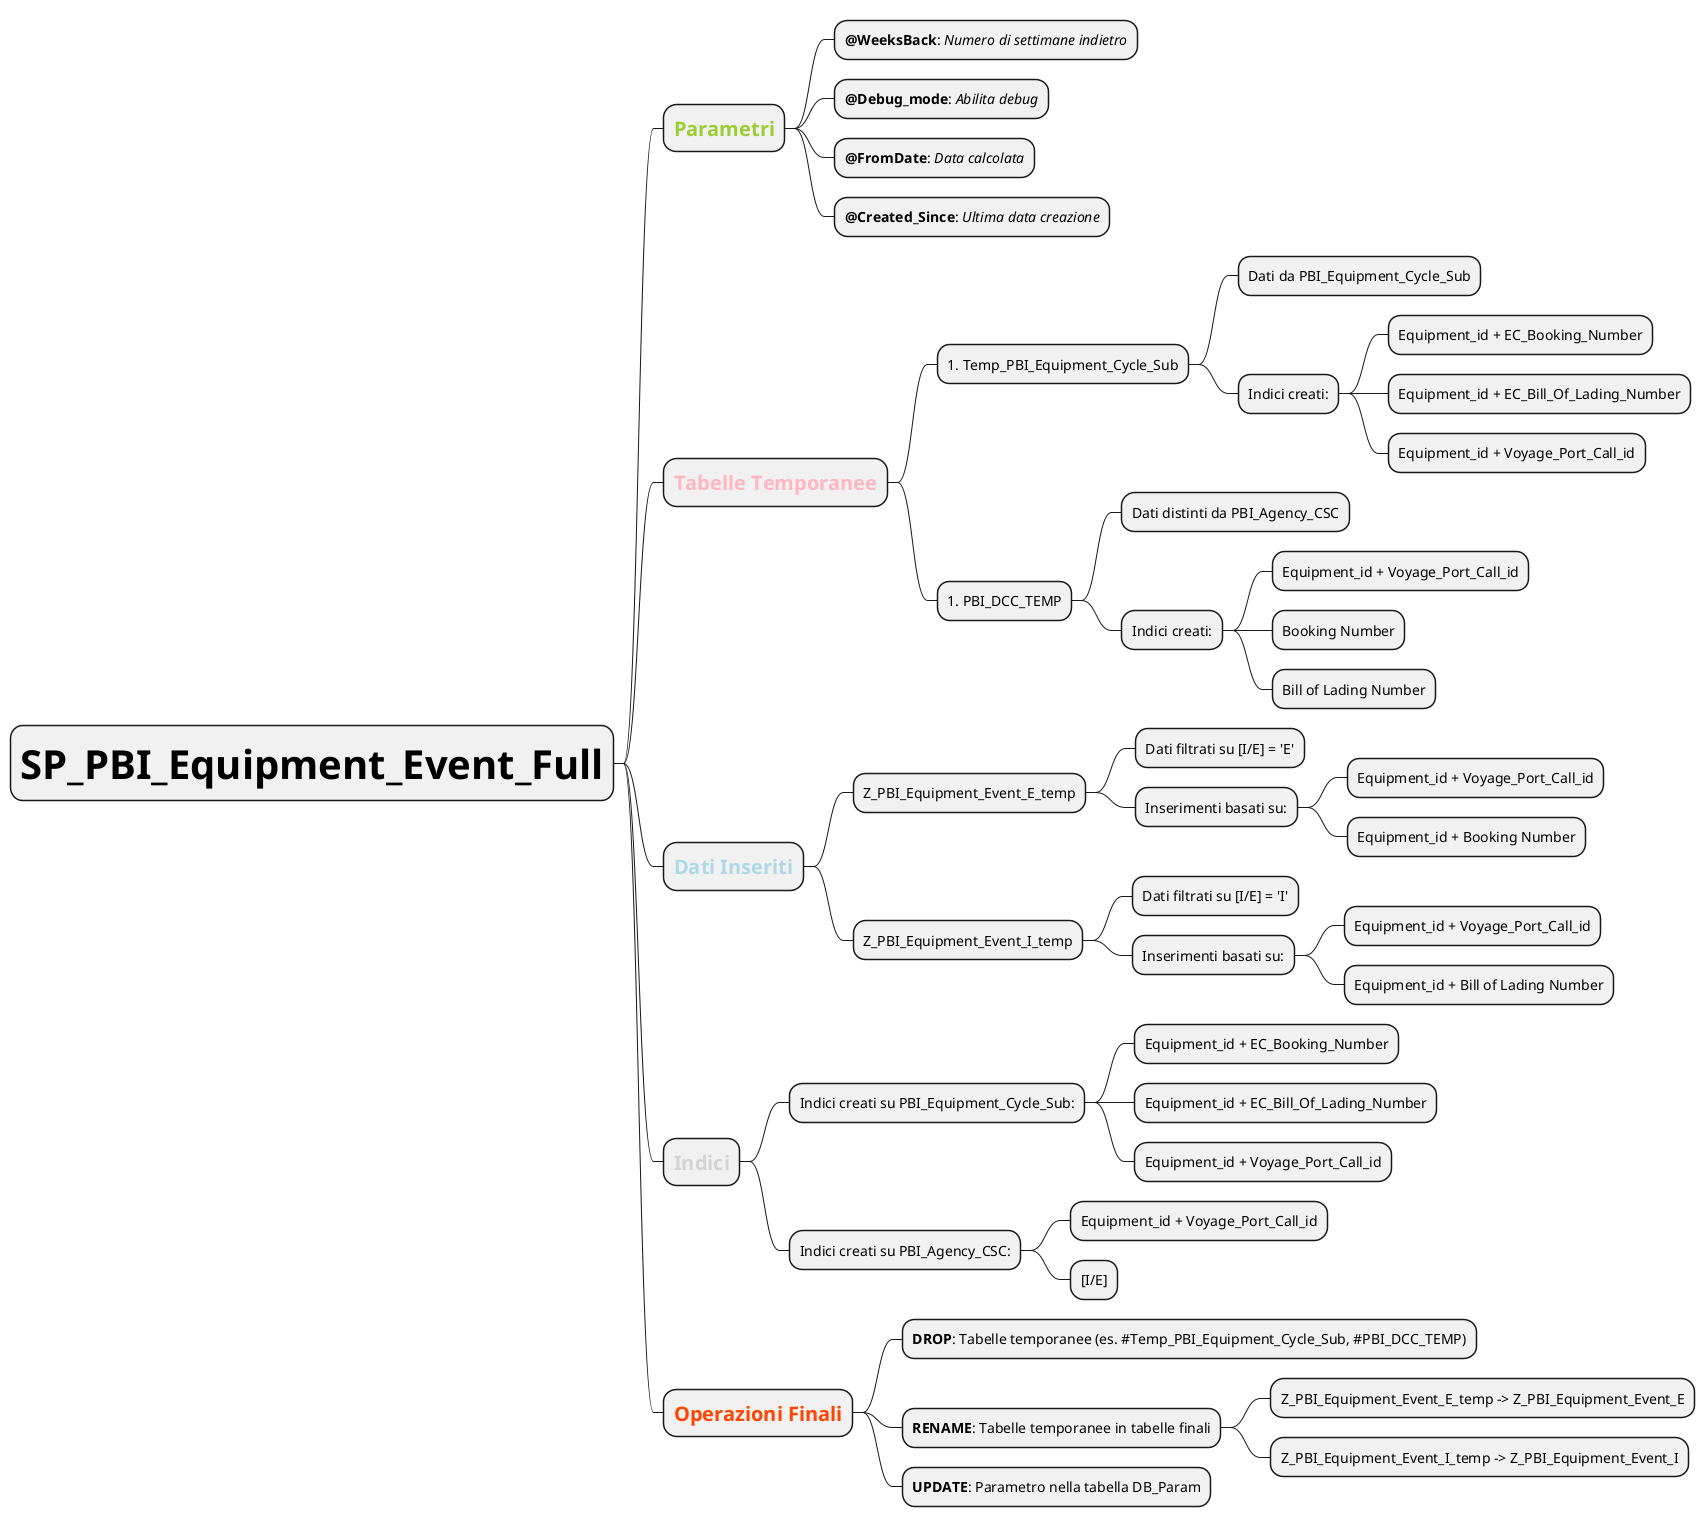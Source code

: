 @startmindmap
* <size:40><b>SP_PBI_Equipment_Event_Full</b></size>
** <size:20><b><color:YellowGreen>Parametri</color></b></size>
*** <b>@WeeksBack</b>: <i>Numero di settimane indietro</i>
*** <b>@Debug_mode</b>: <i>Abilita debug</i>
*** <b>@FromDate</b>: <i>Data calcolata</i>
*** <b>@Created_Since</b>: <i>Ultima data creazione</i>
** <size:20><b><color:LightPink>Tabelle Temporanee</color></b></size>
*** #Temp_PBI_Equipment_Cycle_Sub
**** Dati da PBI_Equipment_Cycle_Sub
**** Indici creati:
***** Equipment_id + EC_Booking_Number
***** Equipment_id + EC_Bill_Of_Lading_Number
***** Equipment_id + Voyage_Port_Call_id
*** #PBI_DCC_TEMP
**** Dati distinti da PBI_Agency_CSC
**** Indici creati:
***** Equipment_id + Voyage_Port_Call_id
***** Booking Number
***** Bill of Lading Number
** <size:20><b><color:LightBlue>Dati Inseriti</color></b></size>
*** Z_PBI_Equipment_Event_E_temp
**** Dati filtrati su [I/E] = 'E'
**** Inserimenti basati su:
***** Equipment_id + Voyage_Port_Call_id
***** Equipment_id + Booking Number
*** Z_PBI_Equipment_Event_I_temp
**** Dati filtrati su [I/E] = 'I'
**** Inserimenti basati su:
***** Equipment_id + Voyage_Port_Call_id
***** Equipment_id + Bill of Lading Number
** <size:20><b><color:LightGray>Indici</color></b></size>
*** Indici creati su PBI_Equipment_Cycle_Sub:
**** Equipment_id + EC_Booking_Number
**** Equipment_id + EC_Bill_Of_Lading_Number
**** Equipment_id + Voyage_Port_Call_id
*** Indici creati su PBI_Agency_CSC:
**** Equipment_id + Voyage_Port_Call_id
**** [I/E]
** <size:20><b><color:OrangeRed>Operazioni Finali</color></b></size>
*** <b>DROP</b>: Tabelle temporanee (es. #Temp_PBI_Equipment_Cycle_Sub, #PBI_DCC_TEMP)
*** <b>RENAME</b>: Tabelle temporanee in tabelle finali
**** Z_PBI_Equipment_Event_E_temp -> Z_PBI_Equipment_Event_E
**** Z_PBI_Equipment_Event_I_temp -> Z_PBI_Equipment_Event_I
*** <b>UPDATE</b>: Parametro nella tabella DB_Param
@endmindmap
